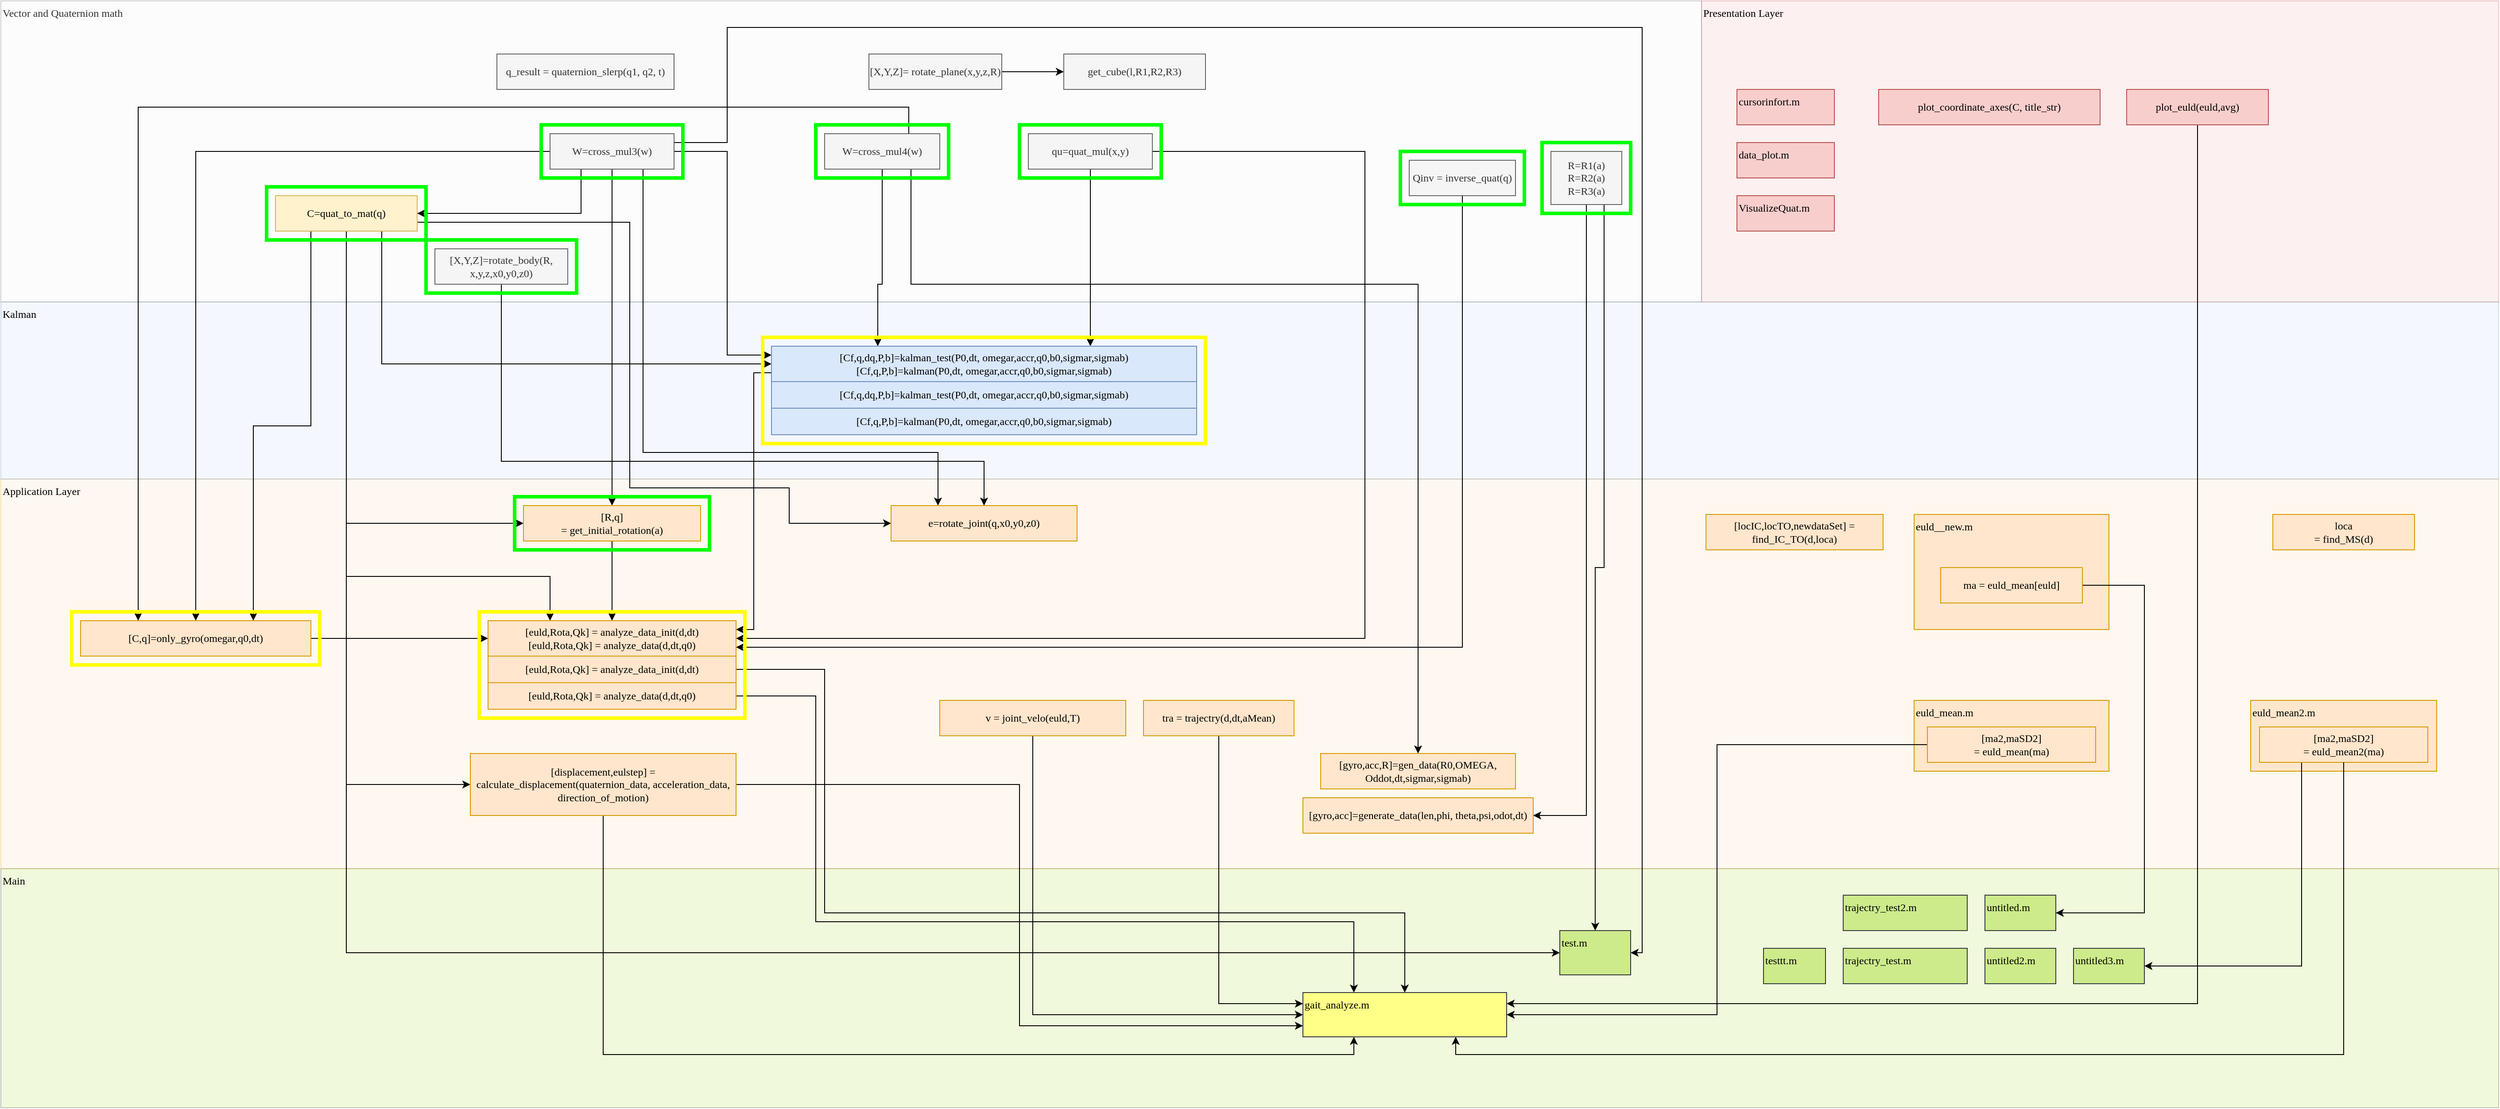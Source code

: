 <mxfile version="24.2.5" type="device">
  <diagram name="Page-1" id="z8y1naZXQuuF6EIDvwK8">
    <mxGraphModel dx="1509" dy="899" grid="1" gridSize="10" guides="1" tooltips="1" connect="1" arrows="1" fold="1" page="1" pageScale="1" pageWidth="3300" pageHeight="2339" math="0" shadow="0">
      <root>
        <mxCell id="0" />
        <mxCell id="1" parent="0" />
        <mxCell id="D95QP3MlJxtuGS18Q3mf-48" value="&lt;p style=&quot;margin-top: 0pt; margin-bottom: 0pt; margin-left: 0in; direction: ltr; unicode-bidi: embed; font-size: 12px;&quot;&gt;&lt;span style=&quot;font-size: 12px;&quot;&gt;Main&lt;/span&gt;&lt;/p&gt;" style="rounded=0;whiteSpace=wrap;html=1;fontFamily=Consolas;fontSize=12;verticalAlign=top;align=left;opacity=30;fillColor=#cdeb8b;strokeColor=#36393d;" vertex="1" parent="1">
          <mxGeometry x="120" y="1040" width="2820" height="270" as="geometry" />
        </mxCell>
        <mxCell id="D95QP3MlJxtuGS18Q3mf-47" value="&lt;p style=&quot;margin-top: 0pt; margin-bottom: 0pt; margin-left: 0in; direction: ltr; unicode-bidi: embed; font-size: 12px;&quot;&gt;&lt;span style=&quot;font-size: 12px;&quot;&gt;Application Layer&lt;/span&gt;&lt;/p&gt;" style="rounded=0;whiteSpace=wrap;html=1;fontFamily=Consolas;fontSize=12;verticalAlign=top;align=left;opacity=30;fillColor=#ffe6cc;strokeColor=#d79b00;" vertex="1" parent="1">
          <mxGeometry x="120" y="600" width="2820" height="440" as="geometry" />
        </mxCell>
        <mxCell id="D95QP3MlJxtuGS18Q3mf-46" value="&lt;p style=&quot;margin-top: 0pt; margin-bottom: 0pt; margin-left: 0in; direction: ltr; unicode-bidi: embed; font-size: 12px;&quot;&gt;&lt;span style=&quot;font-size: 12px;&quot;&gt;Kalman&lt;/span&gt;&lt;/p&gt;" style="rounded=0;whiteSpace=wrap;html=1;fontFamily=Consolas;fontSize=12;verticalAlign=top;align=left;opacity=30;fillColor=#dae8fc;strokeColor=#6c8ebf;" vertex="1" parent="1">
          <mxGeometry x="120" y="400" width="2820" height="200" as="geometry" />
        </mxCell>
        <mxCell id="D95QP3MlJxtuGS18Q3mf-44" value="&lt;p style=&quot;margin-top: 0pt; margin-bottom: 0pt; margin-left: 0in; direction: ltr; unicode-bidi: embed; font-size: 12px;&quot;&gt;&lt;span style=&quot;font-size: 12px;&quot;&gt;Presentation Layer&lt;/span&gt;&lt;/p&gt;" style="rounded=0;whiteSpace=wrap;html=1;fontFamily=Consolas;fontSize=12;verticalAlign=top;align=left;opacity=30;fillColor=#f8cecc;strokeColor=#b85450;" vertex="1" parent="1">
          <mxGeometry x="2040" y="60" width="900" height="340" as="geometry" />
        </mxCell>
        <mxCell id="D95QP3MlJxtuGS18Q3mf-45" value="&lt;p style=&quot;margin-top: 0pt; margin-bottom: 0pt; margin-left: 0in; direction: ltr; unicode-bidi: embed; font-size: 12px;&quot;&gt;&lt;span style=&quot;font-size: 12px;&quot;&gt;Vector and Quaternion math&lt;/span&gt;&lt;/p&gt;" style="rounded=0;whiteSpace=wrap;html=1;fontFamily=Consolas;fontSize=12;verticalAlign=top;align=left;opacity=30;fillColor=#f5f5f5;strokeColor=#666666;fontColor=#333333;" vertex="1" parent="1">
          <mxGeometry x="120" y="60" width="1920" height="340" as="geometry" />
        </mxCell>
        <mxCell id="D95QP3MlJxtuGS18Q3mf-67" style="edgeStyle=orthogonalEdgeStyle;rounded=0;orthogonalLoop=1;jettySize=auto;html=1;exitX=0.5;exitY=1;exitDx=0;exitDy=0;entryX=0;entryY=0.5;entryDx=0;entryDy=0;" edge="1" parent="1" source="D95QP3MlJxtuGS18Q3mf-4" target="D95QP3MlJxtuGS18Q3mf-42">
          <mxGeometry relative="1" as="geometry" />
        </mxCell>
        <mxCell id="D95QP3MlJxtuGS18Q3mf-68" style="edgeStyle=orthogonalEdgeStyle;rounded=0;orthogonalLoop=1;jettySize=auto;html=1;exitX=0.5;exitY=1;exitDx=0;exitDy=0;entryX=0.25;entryY=0;entryDx=0;entryDy=0;" edge="1" parent="1" source="D95QP3MlJxtuGS18Q3mf-4" target="D95QP3MlJxtuGS18Q3mf-40">
          <mxGeometry relative="1" as="geometry">
            <Array as="points">
              <mxPoint x="510" y="710" />
              <mxPoint x="740" y="710" />
            </Array>
          </mxGeometry>
        </mxCell>
        <mxCell id="D95QP3MlJxtuGS18Q3mf-70" style="edgeStyle=orthogonalEdgeStyle;rounded=0;orthogonalLoop=1;jettySize=auto;html=1;exitX=0.25;exitY=1;exitDx=0;exitDy=0;entryX=0.75;entryY=0;entryDx=0;entryDy=0;" edge="1" parent="1" source="D95QP3MlJxtuGS18Q3mf-4" target="D95QP3MlJxtuGS18Q3mf-41">
          <mxGeometry relative="1" as="geometry" />
        </mxCell>
        <mxCell id="D95QP3MlJxtuGS18Q3mf-71" style="edgeStyle=orthogonalEdgeStyle;rounded=0;orthogonalLoop=1;jettySize=auto;html=1;exitX=0.5;exitY=1;exitDx=0;exitDy=0;entryX=0;entryY=0.5;entryDx=0;entryDy=0;" edge="1" parent="1" source="D95QP3MlJxtuGS18Q3mf-4" target="D95QP3MlJxtuGS18Q3mf-39">
          <mxGeometry relative="1" as="geometry" />
        </mxCell>
        <mxCell id="D95QP3MlJxtuGS18Q3mf-74" style="edgeStyle=orthogonalEdgeStyle;rounded=0;orthogonalLoop=1;jettySize=auto;html=1;exitX=0.75;exitY=1;exitDx=0;exitDy=0;entryX=0;entryY=0.5;entryDx=0;entryDy=0;" edge="1" parent="1" source="D95QP3MlJxtuGS18Q3mf-4" target="D95QP3MlJxtuGS18Q3mf-14">
          <mxGeometry relative="1" as="geometry" />
        </mxCell>
        <mxCell id="D95QP3MlJxtuGS18Q3mf-87" style="edgeStyle=orthogonalEdgeStyle;rounded=0;orthogonalLoop=1;jettySize=auto;html=1;exitX=1;exitY=0.75;exitDx=0;exitDy=0;entryX=0;entryY=0.5;entryDx=0;entryDy=0;" edge="1" parent="1" source="D95QP3MlJxtuGS18Q3mf-4" target="D95QP3MlJxtuGS18Q3mf-85">
          <mxGeometry relative="1" as="geometry">
            <Array as="points">
              <mxPoint x="830" y="310" />
              <mxPoint x="830" y="610" />
              <mxPoint x="1010" y="610" />
              <mxPoint x="1010" y="650" />
            </Array>
          </mxGeometry>
        </mxCell>
        <mxCell id="D95QP3MlJxtuGS18Q3mf-93" style="edgeStyle=orthogonalEdgeStyle;rounded=0;orthogonalLoop=1;jettySize=auto;html=1;exitX=0.5;exitY=1;exitDx=0;exitDy=0;entryX=0;entryY=0.5;entryDx=0;entryDy=0;" edge="1" parent="1" source="D95QP3MlJxtuGS18Q3mf-4" target="D95QP3MlJxtuGS18Q3mf-90">
          <mxGeometry relative="1" as="geometry" />
        </mxCell>
        <mxCell id="D95QP3MlJxtuGS18Q3mf-4" value="C=quat_to_mat(q)" style="rounded=0;whiteSpace=wrap;html=1;fontFamily=Consolas;fillColor=#fff2cc;strokeColor=#d6b656;" vertex="1" parent="1">
          <mxGeometry x="430" y="280" width="160" height="40" as="geometry" />
        </mxCell>
        <mxCell id="D95QP3MlJxtuGS18Q3mf-56" style="edgeStyle=orthogonalEdgeStyle;rounded=0;orthogonalLoop=1;jettySize=auto;html=1;exitX=0.5;exitY=1;exitDx=0;exitDy=0;entryX=0.5;entryY=0;entryDx=0;entryDy=0;" edge="1" parent="1" source="D95QP3MlJxtuGS18Q3mf-5" target="D95QP3MlJxtuGS18Q3mf-39">
          <mxGeometry relative="1" as="geometry" />
        </mxCell>
        <mxCell id="D95QP3MlJxtuGS18Q3mf-57" style="edgeStyle=orthogonalEdgeStyle;rounded=0;orthogonalLoop=1;jettySize=auto;html=1;exitX=1;exitY=0.5;exitDx=0;exitDy=0;entryX=0;entryY=0.25;entryDx=0;entryDy=0;" edge="1" parent="1" source="D95QP3MlJxtuGS18Q3mf-5" target="D95QP3MlJxtuGS18Q3mf-14">
          <mxGeometry relative="1" as="geometry">
            <Array as="points">
              <mxPoint x="940" y="230" />
              <mxPoint x="940" y="460" />
            </Array>
          </mxGeometry>
        </mxCell>
        <mxCell id="D95QP3MlJxtuGS18Q3mf-58" style="edgeStyle=orthogonalEdgeStyle;rounded=0;orthogonalLoop=1;jettySize=auto;html=1;exitX=0;exitY=0.5;exitDx=0;exitDy=0;entryX=0.5;entryY=0;entryDx=0;entryDy=0;" edge="1" parent="1" source="D95QP3MlJxtuGS18Q3mf-5" target="D95QP3MlJxtuGS18Q3mf-41">
          <mxGeometry relative="1" as="geometry" />
        </mxCell>
        <mxCell id="D95QP3MlJxtuGS18Q3mf-77" style="edgeStyle=orthogonalEdgeStyle;rounded=0;orthogonalLoop=1;jettySize=auto;html=1;exitX=0.25;exitY=1;exitDx=0;exitDy=0;entryX=1;entryY=0.5;entryDx=0;entryDy=0;" edge="1" parent="1" source="D95QP3MlJxtuGS18Q3mf-5" target="D95QP3MlJxtuGS18Q3mf-4">
          <mxGeometry relative="1" as="geometry" />
        </mxCell>
        <mxCell id="D95QP3MlJxtuGS18Q3mf-86" style="edgeStyle=orthogonalEdgeStyle;rounded=0;orthogonalLoop=1;jettySize=auto;html=1;exitX=0.75;exitY=1;exitDx=0;exitDy=0;entryX=0.25;entryY=0;entryDx=0;entryDy=0;" edge="1" parent="1" source="D95QP3MlJxtuGS18Q3mf-5" target="D95QP3MlJxtuGS18Q3mf-85">
          <mxGeometry relative="1" as="geometry">
            <Array as="points">
              <mxPoint x="845" y="570" />
              <mxPoint x="1178" y="570" />
              <mxPoint x="1178" y="630" />
            </Array>
          </mxGeometry>
        </mxCell>
        <mxCell id="D95QP3MlJxtuGS18Q3mf-92" style="edgeStyle=orthogonalEdgeStyle;rounded=0;orthogonalLoop=1;jettySize=auto;html=1;exitX=1;exitY=0.25;exitDx=0;exitDy=0;entryX=1;entryY=0.5;entryDx=0;entryDy=0;" edge="1" parent="1" source="D95QP3MlJxtuGS18Q3mf-5" target="D95QP3MlJxtuGS18Q3mf-90">
          <mxGeometry relative="1" as="geometry">
            <Array as="points">
              <mxPoint x="940" y="220" />
              <mxPoint x="940" y="90" />
              <mxPoint x="1973" y="90" />
              <mxPoint x="1973" y="1135" />
            </Array>
          </mxGeometry>
        </mxCell>
        <mxCell id="D95QP3MlJxtuGS18Q3mf-5" value="&lt;p style=&quot;margin-top: 0pt; margin-bottom: 0pt; margin-left: 0in; direction: ltr; unicode-bidi: embed; word-break: normal; font-size: 12px;&quot;&gt;&lt;span style=&quot;font-size: 12px;&quot;&gt;W=cross_mul3(w)&lt;/span&gt;&lt;/p&gt;" style="rounded=0;whiteSpace=wrap;html=1;fontFamily=Consolas;fontSize=12;fillColor=#f5f5f5;fontColor=#333333;strokeColor=#666666;" vertex="1" parent="1">
          <mxGeometry x="740" y="210" width="140" height="40" as="geometry" />
        </mxCell>
        <mxCell id="D95QP3MlJxtuGS18Q3mf-49" style="edgeStyle=orthogonalEdgeStyle;rounded=0;orthogonalLoop=1;jettySize=auto;html=1;exitX=0.5;exitY=0;exitDx=0;exitDy=0;entryX=0.25;entryY=0;entryDx=0;entryDy=0;" edge="1" parent="1" source="D95QP3MlJxtuGS18Q3mf-7" target="D95QP3MlJxtuGS18Q3mf-41">
          <mxGeometry relative="1" as="geometry">
            <Array as="points">
              <mxPoint x="1145" y="210" />
              <mxPoint x="1145" y="180" />
              <mxPoint x="275" y="180" />
            </Array>
          </mxGeometry>
        </mxCell>
        <mxCell id="D95QP3MlJxtuGS18Q3mf-50" style="edgeStyle=orthogonalEdgeStyle;rounded=0;orthogonalLoop=1;jettySize=auto;html=1;exitX=0.75;exitY=1;exitDx=0;exitDy=0;entryX=0.5;entryY=0;entryDx=0;entryDy=0;" edge="1" parent="1" source="D95QP3MlJxtuGS18Q3mf-7" target="D95QP3MlJxtuGS18Q3mf-37">
          <mxGeometry relative="1" as="geometry">
            <Array as="points">
              <mxPoint x="1148" y="380" />
              <mxPoint x="1720" y="380" />
            </Array>
          </mxGeometry>
        </mxCell>
        <mxCell id="D95QP3MlJxtuGS18Q3mf-52" style="edgeStyle=orthogonalEdgeStyle;rounded=0;orthogonalLoop=1;jettySize=auto;html=1;exitX=0.5;exitY=1;exitDx=0;exitDy=0;entryX=0.25;entryY=0;entryDx=0;entryDy=0;" edge="1" parent="1" source="D95QP3MlJxtuGS18Q3mf-7" target="D95QP3MlJxtuGS18Q3mf-14">
          <mxGeometry relative="1" as="geometry">
            <Array as="points">
              <mxPoint x="1115" y="380" />
              <mxPoint x="1110" y="380" />
            </Array>
          </mxGeometry>
        </mxCell>
        <mxCell id="D95QP3MlJxtuGS18Q3mf-7" value="&lt;p style=&quot;margin-top: 0pt; margin-bottom: 0pt; margin-left: 0in; direction: ltr; unicode-bidi: embed; word-break: normal; font-size: 12px;&quot;&gt;&lt;span style=&quot;font-size: 12px;&quot;&gt;W=cross_mul4(w)&lt;/span&gt;&lt;/p&gt;" style="rounded=0;whiteSpace=wrap;html=1;fontFamily=Consolas;fontSize=12;fillColor=#f5f5f5;fontColor=#333333;strokeColor=#666666;" vertex="1" parent="1">
          <mxGeometry x="1050" y="210" width="130" height="40" as="geometry" />
        </mxCell>
        <mxCell id="D95QP3MlJxtuGS18Q3mf-12" style="edgeStyle=orthogonalEdgeStyle;rounded=0;orthogonalLoop=1;jettySize=auto;html=1;exitX=1;exitY=0.5;exitDx=0;exitDy=0;entryX=0;entryY=0.5;entryDx=0;entryDy=0;" edge="1" parent="1" source="D95QP3MlJxtuGS18Q3mf-10" target="D95QP3MlJxtuGS18Q3mf-11">
          <mxGeometry relative="1" as="geometry" />
        </mxCell>
        <mxCell id="D95QP3MlJxtuGS18Q3mf-10" value="&lt;p style=&quot;margin-top: 0pt; margin-bottom: 0pt; margin-left: 0in; direction: ltr; unicode-bidi: embed; word-break: normal; font-size: 12px;&quot;&gt;&lt;span style=&quot;font-size: 12px;&quot;&gt;[X,Y,Z]= rotate_plane(x,y,z,R)&lt;/span&gt;&lt;/p&gt;" style="rounded=0;html=1;fontFamily=Consolas;fontSize=12;whiteSpace=wrap;fillColor=#f5f5f5;fontColor=#333333;strokeColor=#666666;" vertex="1" parent="1">
          <mxGeometry x="1100" y="120" width="150" height="40" as="geometry" />
        </mxCell>
        <mxCell id="D95QP3MlJxtuGS18Q3mf-11" value="&lt;p style=&quot;margin-top: 0pt; margin-bottom: 0pt; margin-left: 0in; direction: ltr; unicode-bidi: embed; word-break: normal; font-size: 12px;&quot;&gt;&lt;span style=&quot;font-size: 12px;&quot;&gt;get_cube(l,R1,R2,R3)&lt;/span&gt;&lt;/p&gt;" style="rounded=0;html=1;fontFamily=Consolas;fontSize=12;whiteSpace=wrap;fillColor=#f5f5f5;fontColor=#333333;strokeColor=#666666;" vertex="1" parent="1">
          <mxGeometry x="1320" y="120" width="160" height="40" as="geometry" />
        </mxCell>
        <mxCell id="D95QP3MlJxtuGS18Q3mf-51" style="edgeStyle=orthogonalEdgeStyle;rounded=0;orthogonalLoop=1;jettySize=auto;html=1;exitX=0.5;exitY=1;exitDx=0;exitDy=0;entryX=0.75;entryY=0;entryDx=0;entryDy=0;" edge="1" parent="1" source="D95QP3MlJxtuGS18Q3mf-13" target="D95QP3MlJxtuGS18Q3mf-14">
          <mxGeometry relative="1" as="geometry" />
        </mxCell>
        <mxCell id="D95QP3MlJxtuGS18Q3mf-53" style="edgeStyle=orthogonalEdgeStyle;rounded=0;orthogonalLoop=1;jettySize=auto;html=1;exitX=1;exitY=0.5;exitDx=0;exitDy=0;entryX=1;entryY=0.5;entryDx=0;entryDy=0;" edge="1" parent="1" source="D95QP3MlJxtuGS18Q3mf-13" target="D95QP3MlJxtuGS18Q3mf-40">
          <mxGeometry relative="1" as="geometry">
            <Array as="points">
              <mxPoint x="1660" y="230" />
              <mxPoint x="1660" y="780" />
            </Array>
          </mxGeometry>
        </mxCell>
        <mxCell id="D95QP3MlJxtuGS18Q3mf-13" value="&lt;p style=&quot;margin-top: 0pt; margin-bottom: 0pt; margin-left: 0in; direction: ltr; unicode-bidi: embed; word-break: normal; font-size: 12px;&quot;&gt;&lt;span style=&quot;font-size: 12px;&quot;&gt;qu=quat_mul(x,y)&lt;/span&gt;&lt;/p&gt;" style="rounded=0;whiteSpace=wrap;html=1;fontFamily=Consolas;fontSize=12;fillColor=#f5f5f5;fontColor=#333333;strokeColor=#666666;" vertex="1" parent="1">
          <mxGeometry x="1280" y="210" width="140" height="40" as="geometry" />
        </mxCell>
        <mxCell id="D95QP3MlJxtuGS18Q3mf-73" style="edgeStyle=orthogonalEdgeStyle;rounded=0;orthogonalLoop=1;jettySize=auto;html=1;exitX=0;exitY=0.75;exitDx=0;exitDy=0;entryX=1;entryY=0.25;entryDx=0;entryDy=0;" edge="1" parent="1" source="D95QP3MlJxtuGS18Q3mf-14" target="D95QP3MlJxtuGS18Q3mf-40">
          <mxGeometry relative="1" as="geometry" />
        </mxCell>
        <mxCell id="D95QP3MlJxtuGS18Q3mf-14" value="[Cf,q,dq,P,b]=kalman_test(P0,dt, omegar,accr,q0,b0,sigmar,sigmab)&lt;div&gt;[Cf,q,P,b]=kalman(P0,dt, omegar,accr,q0,b0,sigmar,sigmab)&lt;br&gt;&lt;/div&gt;" style="rounded=0;fontFamily=Consolas;fontSize=12;whiteSpace=wrap;html=1;fillColor=#dae8fc;strokeColor=#6c8ebf;" vertex="1" parent="1">
          <mxGeometry x="990" y="450" width="480" height="40" as="geometry" />
        </mxCell>
        <mxCell id="D95QP3MlJxtuGS18Q3mf-54" style="edgeStyle=orthogonalEdgeStyle;rounded=0;orthogonalLoop=1;jettySize=auto;html=1;exitX=0.5;exitY=1;exitDx=0;exitDy=0;entryX=1;entryY=0.75;entryDx=0;entryDy=0;" edge="1" parent="1" source="D95QP3MlJxtuGS18Q3mf-15" target="D95QP3MlJxtuGS18Q3mf-40">
          <mxGeometry relative="1" as="geometry" />
        </mxCell>
        <mxCell id="D95QP3MlJxtuGS18Q3mf-15" value="&lt;p style=&quot;margin-top: 0pt; margin-bottom: 0pt; margin-left: 0in; direction: ltr; unicode-bidi: embed; word-break: normal; font-size: 12px;&quot;&gt;&lt;span style=&quot;font-size: 12px;&quot;&gt;Qinv&lt;/span&gt;&lt;span style=&quot;font-size: 12px;&quot;&gt; = &lt;/span&gt;&lt;span style=&quot;font-size: 12px;&quot;&gt;inverse_quat&lt;/span&gt;&lt;span style=&quot;font-size: 12px;&quot;&gt;(q)&lt;/span&gt;&lt;/p&gt;" style="rounded=0;whiteSpace=wrap;html=1;fontFamily=Consolas;fontSize=12;fillColor=#f5f5f5;fontColor=#333333;strokeColor=#666666;" vertex="1" parent="1">
          <mxGeometry x="1710" y="240" width="120" height="40" as="geometry" />
        </mxCell>
        <mxCell id="D95QP3MlJxtuGS18Q3mf-55" style="edgeStyle=orthogonalEdgeStyle;rounded=0;orthogonalLoop=1;jettySize=auto;html=1;exitX=0.5;exitY=1;exitDx=0;exitDy=0;entryX=1;entryY=0.5;entryDx=0;entryDy=0;" edge="1" parent="1" source="D95QP3MlJxtuGS18Q3mf-16" target="D95QP3MlJxtuGS18Q3mf-38">
          <mxGeometry relative="1" as="geometry" />
        </mxCell>
        <mxCell id="D95QP3MlJxtuGS18Q3mf-91" style="edgeStyle=orthogonalEdgeStyle;rounded=0;orthogonalLoop=1;jettySize=auto;html=1;exitX=0.75;exitY=1;exitDx=0;exitDy=0;entryX=0.5;entryY=0;entryDx=0;entryDy=0;" edge="1" parent="1" source="D95QP3MlJxtuGS18Q3mf-16" target="D95QP3MlJxtuGS18Q3mf-90">
          <mxGeometry relative="1" as="geometry" />
        </mxCell>
        <mxCell id="D95QP3MlJxtuGS18Q3mf-16" value="&lt;p style=&quot;margin-top: 0pt; margin-bottom: 0pt; margin-left: 0in; direction: ltr; unicode-bidi: embed; word-break: normal; font-size: 12px;&quot;&gt;R=R1(a)&lt;/p&gt;&lt;p style=&quot;margin-top: 0pt; margin-bottom: 0pt; margin-left: 0in; direction: ltr; unicode-bidi: embed; word-break: normal; font-size: 12px;&quot;&gt;R=R2(a)&lt;/p&gt;&lt;p style=&quot;margin-top: 0pt; margin-bottom: 0pt; margin-left: 0in; direction: ltr; unicode-bidi: embed; word-break: normal; font-size: 12px;&quot;&gt;R=R3(a)&lt;/p&gt;" style="rounded=0;whiteSpace=wrap;html=1;fontFamily=Consolas;fontSize=12;fillColor=#f5f5f5;fontColor=#333333;strokeColor=#666666;" vertex="1" parent="1">
          <mxGeometry x="1870" y="230" width="80" height="60" as="geometry" />
        </mxCell>
        <mxCell id="D95QP3MlJxtuGS18Q3mf-19" value="&lt;p style=&quot;margin-top: 0pt; margin-bottom: 0pt; margin-left: 0in; direction: ltr; unicode-bidi: embed; font-size: 12px;&quot;&gt;&lt;span style=&quot;font-size: 12px;&quot;&gt;cursorinfort.m&lt;/span&gt;&lt;/p&gt;" style="rounded=0;whiteSpace=wrap;html=1;fontFamily=Consolas;fontSize=12;verticalAlign=top;align=left;fillColor=#f8cecc;strokeColor=#b85450;" vertex="1" parent="1">
          <mxGeometry x="2080" y="160" width="110" height="40" as="geometry" />
        </mxCell>
        <mxCell id="D95QP3MlJxtuGS18Q3mf-20" value="&lt;p style=&quot;margin-top: 0pt; margin-bottom: 0pt; margin-left: 0in; direction: ltr; unicode-bidi: embed; word-break: normal; font-size: 12px;&quot;&gt;&lt;span style=&quot;font-size: 12px;&quot;&gt;data_plot.m&lt;/span&gt;&lt;/p&gt;" style="rounded=0;whiteSpace=wrap;html=1;fontFamily=Consolas;fontSize=12;verticalAlign=top;align=left;fillColor=#f8cecc;strokeColor=#b85450;" vertex="1" parent="1">
          <mxGeometry x="2080" y="220" width="110" height="40" as="geometry" />
        </mxCell>
        <mxCell id="D95QP3MlJxtuGS18Q3mf-61" style="edgeStyle=orthogonalEdgeStyle;rounded=0;orthogonalLoop=1;jettySize=auto;html=1;exitX=0.5;exitY=1;exitDx=0;exitDy=0;entryX=1;entryY=0.25;entryDx=0;entryDy=0;" edge="1" parent="1" source="D95QP3MlJxtuGS18Q3mf-22" target="D95QP3MlJxtuGS18Q3mf-34">
          <mxGeometry relative="1" as="geometry" />
        </mxCell>
        <mxCell id="D95QP3MlJxtuGS18Q3mf-22" value="&lt;p style=&quot;margin-top: 0pt; margin-bottom: 0pt; margin-left: 0in; direction: ltr; unicode-bidi: embed; word-break: normal; font-size: 12px;&quot;&gt;&lt;span style=&quot;font-size: 12px;&quot;&gt;plot_euld&lt;/span&gt;&lt;span style=&quot;font-size: 12px;&quot;&gt;(&lt;/span&gt;&lt;span style=&quot;font-size: 12px;&quot;&gt;euld,avg&lt;/span&gt;&lt;span style=&quot;font-size: 12px;&quot;&gt;)&lt;/span&gt;&lt;/p&gt;" style="rounded=0;whiteSpace=wrap;html=1;fontFamily=Consolas;fontSize=12;fillColor=#f8cecc;strokeColor=#b85450;" vertex="1" parent="1">
          <mxGeometry x="2520" y="160" width="160" height="40" as="geometry" />
        </mxCell>
        <mxCell id="D95QP3MlJxtuGS18Q3mf-23" value="&lt;p style=&quot;margin-top: 0pt; margin-bottom: 0pt; margin-left: 0in; direction: ltr; unicode-bidi: embed; word-break: normal; font-size: 12px;&quot;&gt;&lt;span style=&quot;font-size: 12px;&quot;&gt;loca&lt;br style=&quot;font-size: 12px;&quot;&gt;= &lt;/span&gt;&lt;span style=&quot;font-size: 12px;&quot;&gt;find_MS&lt;/span&gt;&lt;span style=&quot;font-size: 12px;&quot;&gt;(d)&lt;/span&gt;&lt;/p&gt;" style="rounded=0;whiteSpace=wrap;html=1;fontFamily=Consolas;fontSize=12;fillColor=#ffe6cc;strokeColor=#d79b00;" vertex="1" parent="1">
          <mxGeometry x="2685" y="640" width="160" height="40" as="geometry" />
        </mxCell>
        <mxCell id="D95QP3MlJxtuGS18Q3mf-24" value="&lt;p style=&quot;margin-top: 0pt; margin-bottom: 0pt; margin-left: 0in; direction: ltr; unicode-bidi: embed; word-break: normal; font-size: 12px;&quot;&gt;&lt;span style=&quot;font-size: 12px;&quot;&gt;euld_mean2.m&lt;/span&gt;&lt;/p&gt;" style="rounded=0;whiteSpace=wrap;html=1;fontFamily=Consolas;fontSize=12;verticalAlign=top;align=left;fillColor=#ffe6cc;strokeColor=#d79b00;" vertex="1" parent="1">
          <mxGeometry x="2660" y="850" width="210" height="80" as="geometry" />
        </mxCell>
        <mxCell id="D95QP3MlJxtuGS18Q3mf-102" style="edgeStyle=orthogonalEdgeStyle;rounded=0;orthogonalLoop=1;jettySize=auto;html=1;exitX=0.25;exitY=1;exitDx=0;exitDy=0;entryX=1;entryY=0.5;entryDx=0;entryDy=0;" edge="1" parent="1" source="D95QP3MlJxtuGS18Q3mf-25" target="D95QP3MlJxtuGS18Q3mf-101">
          <mxGeometry relative="1" as="geometry" />
        </mxCell>
        <mxCell id="D95QP3MlJxtuGS18Q3mf-25" value="&lt;p style=&quot;margin-top: 0pt; margin-bottom: 0pt; margin-left: 0in; direction: ltr; unicode-bidi: embed; word-break: normal; font-size: 12px;&quot;&gt;&lt;span style=&quot;font-size: 12px;&quot;&gt;[ma2,maSD2]&lt;br style=&quot;font-size: 12px;&quot;&gt;= euld_mean2(ma)&lt;/span&gt;&lt;/p&gt;" style="rounded=0;whiteSpace=wrap;html=1;fontFamily=Consolas;fontSize=12;fillColor=#ffe6cc;strokeColor=#d79b00;" vertex="1" parent="1">
          <mxGeometry x="2670" y="880" width="190" height="40" as="geometry" />
        </mxCell>
        <mxCell id="D95QP3MlJxtuGS18Q3mf-26" value="&lt;p style=&quot;margin-top: 0pt; margin-bottom: 0pt; margin-left: 0in; direction: ltr; unicode-bidi: embed; word-break: normal; font-size: 12px;&quot;&gt;&lt;span style=&quot;font-size: 12px;&quot;&gt;euld_mean.m&lt;/span&gt;&lt;/p&gt;" style="rounded=0;whiteSpace=wrap;html=1;fontFamily=Consolas;fontSize=12;verticalAlign=top;align=left;fillColor=#ffe6cc;strokeColor=#d79b00;" vertex="1" parent="1">
          <mxGeometry x="2280" y="850" width="220" height="80" as="geometry" />
        </mxCell>
        <mxCell id="D95QP3MlJxtuGS18Q3mf-59" style="edgeStyle=orthogonalEdgeStyle;rounded=0;orthogonalLoop=1;jettySize=auto;html=1;exitX=0;exitY=0.5;exitDx=0;exitDy=0;entryX=1;entryY=0.5;entryDx=0;entryDy=0;" edge="1" parent="1" source="D95QP3MlJxtuGS18Q3mf-27" target="D95QP3MlJxtuGS18Q3mf-34">
          <mxGeometry relative="1" as="geometry" />
        </mxCell>
        <mxCell id="D95QP3MlJxtuGS18Q3mf-27" value="&lt;p style=&quot;margin-top: 0pt; margin-bottom: 0pt; margin-left: 0in; direction: ltr; unicode-bidi: embed; word-break: normal; font-size: 12px;&quot;&gt;&lt;span style=&quot;font-size: 12px;&quot;&gt;[ma2,maSD2]&lt;br style=&quot;font-size: 12px;&quot;&gt;= euld_mean(ma)&lt;/span&gt;&lt;/p&gt;" style="rounded=0;whiteSpace=wrap;html=1;fontFamily=Consolas;fontSize=12;fillColor=#ffe6cc;strokeColor=#d79b00;" vertex="1" parent="1">
          <mxGeometry x="2295" y="880" width="190" height="40" as="geometry" />
        </mxCell>
        <mxCell id="D95QP3MlJxtuGS18Q3mf-29" value="&lt;p style=&quot;margin-top: 0pt; margin-bottom: 0pt; margin-left: 0in; direction: ltr; unicode-bidi: embed; word-break: normal; font-size: 12px;&quot;&gt;&lt;span style=&quot;font-size: 12px;&quot;&gt;euld__new.m&lt;/span&gt;&lt;/p&gt;" style="rounded=0;whiteSpace=wrap;html=1;fontFamily=Consolas;fontSize=12;verticalAlign=top;align=left;fillColor=#ffe6cc;strokeColor=#d79b00;" vertex="1" parent="1">
          <mxGeometry x="2280" y="640" width="220" height="130" as="geometry" />
        </mxCell>
        <mxCell id="D95QP3MlJxtuGS18Q3mf-98" style="edgeStyle=orthogonalEdgeStyle;rounded=0;orthogonalLoop=1;jettySize=auto;html=1;exitX=1;exitY=0.5;exitDx=0;exitDy=0;entryX=1;entryY=0.5;entryDx=0;entryDy=0;" edge="1" parent="1" source="D95QP3MlJxtuGS18Q3mf-30" target="D95QP3MlJxtuGS18Q3mf-97">
          <mxGeometry relative="1" as="geometry">
            <Array as="points">
              <mxPoint x="2540" y="720" />
              <mxPoint x="2540" y="1090" />
            </Array>
          </mxGeometry>
        </mxCell>
        <mxCell id="D95QP3MlJxtuGS18Q3mf-30" value="&lt;p style=&quot;margin-top: 0pt; margin-bottom: 0pt; margin-left: 0in; direction: ltr; unicode-bidi: embed; word-break: normal; font-size: 12px;&quot;&gt;&lt;span style=&quot;font-size: 12px;&quot;&gt;ma = euld_mean[euld]&lt;/span&gt;&lt;/p&gt;" style="rounded=0;whiteSpace=wrap;html=1;fontFamily=Consolas;fontSize=12;fillColor=#ffe6cc;strokeColor=#d79b00;" vertex="1" parent="1">
          <mxGeometry x="2310" y="700" width="160" height="40" as="geometry" />
        </mxCell>
        <mxCell id="D95QP3MlJxtuGS18Q3mf-31" value="&lt;p style=&quot;margin-top: 0pt; margin-bottom: 0pt; margin-left: 0in; direction: ltr; unicode-bidi: embed; word-break: normal; font-size: 12px;&quot;&gt;&lt;span style=&quot;font-size: 12px;&quot;&gt;[&lt;/span&gt;&lt;span style=&quot;font-size: 12px;&quot;&gt;locIC,locTO,newdataSet&lt;/span&gt;&lt;span style=&quot;font-size: 12px;&quot;&gt;] = &lt;/span&gt;&lt;span style=&quot;font-size: 12px;&quot;&gt;find_IC_TO&lt;/span&gt;&lt;span style=&quot;font-size: 12px;&quot;&gt;(&lt;/span&gt;&lt;span style=&quot;font-size: 12px;&quot;&gt;d,loca&lt;/span&gt;&lt;span style=&quot;font-size: 12px;&quot;&gt;)&lt;/span&gt;&lt;/p&gt;" style="rounded=0;whiteSpace=wrap;html=1;fontFamily=Consolas;fontSize=12;fillColor=#ffe6cc;strokeColor=#d79b00;" vertex="1" parent="1">
          <mxGeometry x="2045" y="640" width="200" height="40" as="geometry" />
        </mxCell>
        <mxCell id="D95QP3MlJxtuGS18Q3mf-34" value="&lt;p style=&quot;margin-top: 0pt; margin-bottom: 0pt; margin-left: 0in; direction: ltr; unicode-bidi: embed; word-break: normal; font-size: 12px;&quot;&gt;&lt;span style=&quot;font-size: 12px;&quot;&gt;gait_analyze.m&lt;/span&gt;&lt;/p&gt;" style="rounded=0;whiteSpace=wrap;html=1;fontFamily=Consolas;fontSize=12;verticalAlign=top;align=left;fillColor=#ffff88;strokeColor=#36393d;" vertex="1" parent="1">
          <mxGeometry x="1590" y="1180" width="230" height="50" as="geometry" />
        </mxCell>
        <mxCell id="D95QP3MlJxtuGS18Q3mf-62" style="edgeStyle=orthogonalEdgeStyle;rounded=0;orthogonalLoop=1;jettySize=auto;html=1;exitX=0.5;exitY=1;exitDx=0;exitDy=0;entryX=0;entryY=0.25;entryDx=0;entryDy=0;" edge="1" parent="1" source="D95QP3MlJxtuGS18Q3mf-35" target="D95QP3MlJxtuGS18Q3mf-34">
          <mxGeometry relative="1" as="geometry" />
        </mxCell>
        <mxCell id="D95QP3MlJxtuGS18Q3mf-35" value="&lt;p style=&quot;margin-top: 0pt; margin-bottom: 0pt; margin-left: 0in; direction: ltr; unicode-bidi: embed; word-break: normal; font-size: 12px;&quot;&gt;&lt;span style=&quot;font-size: 12px;&quot;&gt;tra&lt;/span&gt;&lt;span style=&quot;font-size: 12px;&quot;&gt; = trajectry(&lt;/span&gt;&lt;span style=&quot;font-size: 12px;&quot;&gt;d,dt,aMean&lt;/span&gt;&lt;span style=&quot;font-size: 12px;&quot;&gt;)&lt;/span&gt;&lt;/p&gt;" style="rounded=0;fontFamily=Consolas;fontSize=12;whiteSpace=wrap;html=1;fillColor=#ffe6cc;strokeColor=#d79b00;" vertex="1" parent="1">
          <mxGeometry x="1410" y="850" width="170" height="40" as="geometry" />
        </mxCell>
        <mxCell id="D95QP3MlJxtuGS18Q3mf-63" style="edgeStyle=orthogonalEdgeStyle;rounded=0;orthogonalLoop=1;jettySize=auto;html=1;exitX=0.5;exitY=1;exitDx=0;exitDy=0;entryX=0;entryY=0.5;entryDx=0;entryDy=0;" edge="1" parent="1" source="D95QP3MlJxtuGS18Q3mf-36" target="D95QP3MlJxtuGS18Q3mf-34">
          <mxGeometry relative="1" as="geometry" />
        </mxCell>
        <mxCell id="D95QP3MlJxtuGS18Q3mf-36" value="&lt;p style=&quot;margin-top: 0pt; margin-bottom: 0pt; margin-left: 0in; direction: ltr; unicode-bidi: embed; word-break: normal; font-size: 12px;&quot;&gt;&lt;span style=&quot;font-size: 12px;&quot;&gt;v = &lt;/span&gt;&lt;span style=&quot;font-size: 12px;&quot;&gt;joint_velo&lt;/span&gt;&lt;span style=&quot;font-size: 12px;&quot;&gt;(&lt;/span&gt;&lt;span style=&quot;font-size: 12px;&quot;&gt;euld,T&lt;/span&gt;&lt;span style=&quot;font-size: 12px;&quot;&gt;)&lt;/span&gt;&lt;/p&gt;" style="rounded=0;fontFamily=Consolas;fontSize=12;whiteSpace=wrap;html=1;fillColor=#ffe6cc;strokeColor=#d79b00;" vertex="1" parent="1">
          <mxGeometry x="1180" y="850" width="210" height="40" as="geometry" />
        </mxCell>
        <mxCell id="D95QP3MlJxtuGS18Q3mf-37" value="&lt;p style=&quot;margin-top: 0pt; margin-bottom: 0pt; margin-left: 0in; direction: ltr; unicode-bidi: embed; word-break: normal; font-size: 12px;&quot;&gt;&lt;span style=&quot;font-size: 12px;&quot;&gt;[&lt;/span&gt;&lt;span style=&quot;font-size: 12px;&quot;&gt;gyro,acc,R&lt;/span&gt;&lt;span style=&quot;font-size: 12px;&quot;&gt;]=&lt;/span&gt;&lt;span style=&quot;font-size: 12px;&quot;&gt;gen_data&lt;/span&gt;&lt;span style=&quot;font-size: 12px;&quot;&gt;(R0,OMEGA, Oddot,dt,sigmar,sigmab)&lt;/span&gt;&lt;/p&gt;" style="rounded=0;fontFamily=Consolas;fontSize=12;whiteSpace=wrap;html=1;fillColor=#ffe6cc;strokeColor=#d79b00;" vertex="1" parent="1">
          <mxGeometry x="1610" y="910" width="220" height="40" as="geometry" />
        </mxCell>
        <mxCell id="D95QP3MlJxtuGS18Q3mf-38" value="&lt;p style=&quot;margin-top: 0pt; margin-bottom: 0pt; margin-left: 0in; direction: ltr; unicode-bidi: embed; word-break: normal; font-size: 12px;&quot;&gt;&lt;span style=&quot;font-size: 12px;&quot;&gt;[&lt;/span&gt;&lt;span style=&quot;font-size: 12px;&quot;&gt;gyro,acc&lt;/span&gt;&lt;span style=&quot;font-size: 12px;&quot;&gt;]=&lt;/span&gt;&lt;span style=&quot;font-size: 12px;&quot;&gt;generate_data&lt;/span&gt;&lt;span style=&quot;font-size: 12px;&quot;&gt;(&lt;/span&gt;&lt;span style=&quot;font-size: 12px;&quot;&gt;len,phi, theta,psi,odot,dt&lt;/span&gt;&lt;span style=&quot;font-size: 12px;&quot;&gt;)&lt;/span&gt;&lt;/p&gt;" style="rounded=0;fontFamily=Consolas;fontSize=12;whiteSpace=wrap;html=1;fillColor=#ffe6cc;strokeColor=#d79b00;" vertex="1" parent="1">
          <mxGeometry x="1590" y="960" width="260" height="40" as="geometry" />
        </mxCell>
        <mxCell id="D95QP3MlJxtuGS18Q3mf-72" style="edgeStyle=orthogonalEdgeStyle;rounded=0;orthogonalLoop=1;jettySize=auto;html=1;exitX=0.5;exitY=1;exitDx=0;exitDy=0;entryX=0.5;entryY=0;entryDx=0;entryDy=0;" edge="1" parent="1" source="D95QP3MlJxtuGS18Q3mf-39" target="D95QP3MlJxtuGS18Q3mf-40">
          <mxGeometry relative="1" as="geometry" />
        </mxCell>
        <mxCell id="D95QP3MlJxtuGS18Q3mf-39" value="&lt;p style=&quot;margin-top: 0pt; margin-bottom: 0pt; margin-left: 0in; direction: ltr; unicode-bidi: embed; word-break: normal; font-size: 12px;&quot;&gt;&lt;span style=&quot;font-size: 12px;&quot;&gt;[R,q]&lt;br style=&quot;font-size: 12px;&quot;&gt;= get_initial_rotation(a)&lt;/span&gt;&lt;/p&gt;" style="rounded=0;fontFamily=Consolas;fontSize=12;whiteSpace=wrap;html=1;fillColor=#ffe6cc;strokeColor=#d79b00;" vertex="1" parent="1">
          <mxGeometry x="710" y="630" width="200" height="40" as="geometry" />
        </mxCell>
        <mxCell id="D95QP3MlJxtuGS18Q3mf-66" style="edgeStyle=orthogonalEdgeStyle;rounded=0;orthogonalLoop=1;jettySize=auto;html=1;exitX=1;exitY=0.5;exitDx=0;exitDy=0;entryX=0.5;entryY=0;entryDx=0;entryDy=0;" edge="1" parent="1" source="D95QP3MlJxtuGS18Q3mf-78" target="D95QP3MlJxtuGS18Q3mf-34">
          <mxGeometry relative="1" as="geometry">
            <Array as="points">
              <mxPoint x="1050" y="815" />
              <mxPoint x="1050" y="1090" />
              <mxPoint x="1705" y="1090" />
            </Array>
          </mxGeometry>
        </mxCell>
        <mxCell id="D95QP3MlJxtuGS18Q3mf-40" value="&lt;p style=&quot;margin-top: 0pt; margin-bottom: 0pt; margin-left: 0in; direction: ltr; unicode-bidi: embed; word-break: normal; font-size: 12px;&quot;&gt;&lt;span style=&quot;font-size: 12px;&quot;&gt;[euld,Rota,Qk] = analyze_data_init(&lt;/span&gt;&lt;span style=&quot;font-size: 12px;&quot;&gt;d,dt&lt;/span&gt;&lt;span style=&quot;font-size: 12px;&quot;&gt;)&lt;/span&gt;&lt;/p&gt;&lt;p style=&quot;margin-top: 0pt; margin-bottom: 0pt; margin-left: 0in; direction: ltr; unicode-bidi: embed; word-break: normal; font-size: 12px;&quot;&gt;&lt;span style=&quot;font-size: 12px;&quot;&gt;[&lt;/span&gt;&lt;span style=&quot;font-size: 12px;&quot;&gt;euld,Rota,Qk&lt;/span&gt;&lt;span style=&quot;font-size: 12px;&quot;&gt;] = &lt;/span&gt;&lt;span style=&quot;font-size: 12px;&quot;&gt;analyze_data&lt;/span&gt;&lt;span style=&quot;font-size: 12px;&quot;&gt;(d,dt,q0)&lt;/span&gt;&lt;/p&gt;" style="rounded=0;fontFamily=Consolas;fontSize=12;whiteSpace=wrap;html=1;fillColor=#ffe6cc;strokeColor=#d79b00;" vertex="1" parent="1">
          <mxGeometry x="670" y="760" width="280" height="40" as="geometry" />
        </mxCell>
        <mxCell id="D95QP3MlJxtuGS18Q3mf-69" style="edgeStyle=orthogonalEdgeStyle;rounded=0;orthogonalLoop=1;jettySize=auto;html=1;exitX=1;exitY=0.5;exitDx=0;exitDy=0;entryX=0;entryY=0.5;entryDx=0;entryDy=0;" edge="1" parent="1" source="D95QP3MlJxtuGS18Q3mf-41" target="D95QP3MlJxtuGS18Q3mf-40">
          <mxGeometry relative="1" as="geometry" />
        </mxCell>
        <mxCell id="D95QP3MlJxtuGS18Q3mf-41" value="&lt;p style=&quot;margin-top: 0pt; margin-bottom: 0pt; margin-left: 0in; direction: ltr; unicode-bidi: embed; word-break: normal; font-size: 12px;&quot;&gt;&lt;span style=&quot;font-size: 12px;&quot;&gt;[&lt;/span&gt;&lt;span style=&quot;font-size: 12px;&quot;&gt;C,q&lt;/span&gt;&lt;span style=&quot;font-size: 12px;&quot;&gt;]=&lt;/span&gt;&lt;span style=&quot;font-size: 12px;&quot;&gt;only_gyro&lt;/span&gt;&lt;span style=&quot;font-size: 12px;&quot;&gt;(omegar,q0,dt)&lt;/span&gt;&lt;/p&gt;" style="rounded=0;fontFamily=Consolas;fontSize=12;whiteSpace=wrap;html=1;fillColor=#ffe6cc;strokeColor=#d79b00;" vertex="1" parent="1">
          <mxGeometry x="210" y="760" width="260" height="40" as="geometry" />
        </mxCell>
        <mxCell id="D95QP3MlJxtuGS18Q3mf-64" style="edgeStyle=orthogonalEdgeStyle;rounded=0;orthogonalLoop=1;jettySize=auto;html=1;exitX=1;exitY=0.5;exitDx=0;exitDy=0;entryX=0;entryY=0.75;entryDx=0;entryDy=0;" edge="1" parent="1" source="D95QP3MlJxtuGS18Q3mf-42" target="D95QP3MlJxtuGS18Q3mf-34">
          <mxGeometry relative="1" as="geometry" />
        </mxCell>
        <mxCell id="D95QP3MlJxtuGS18Q3mf-65" style="edgeStyle=orthogonalEdgeStyle;rounded=0;orthogonalLoop=1;jettySize=auto;html=1;exitX=0.5;exitY=1;exitDx=0;exitDy=0;entryX=0.25;entryY=1;entryDx=0;entryDy=0;" edge="1" parent="1" source="D95QP3MlJxtuGS18Q3mf-42" target="D95QP3MlJxtuGS18Q3mf-34">
          <mxGeometry relative="1" as="geometry" />
        </mxCell>
        <mxCell id="D95QP3MlJxtuGS18Q3mf-42" value="&lt;p style=&quot;margin-top: 0pt; margin-bottom: 0pt; margin-left: 0in; direction: ltr; unicode-bidi: embed; word-break: normal; font-size: 12px;&quot;&gt;&lt;span style=&quot;font-size: 12px;&quot;&gt;[&lt;/span&gt;&lt;span style=&quot;font-size: 12px;&quot;&gt;displacement,eulstep&lt;/span&gt;&lt;span style=&quot;font-size: 12px;&quot;&gt;] = &lt;/span&gt;&lt;span style=&quot;font-size: 12px;&quot;&gt;calculate_displacement&lt;/span&gt;&lt;span style=&quot;font-size: 12px;&quot;&gt;(&lt;/span&gt;&lt;span style=&quot;font-size: 12px;&quot;&gt;quaternion_data&lt;/span&gt;&lt;span style=&quot;font-size: 12px;&quot;&gt;, &lt;/span&gt;&lt;span style=&quot;font-size: 12px;&quot;&gt;acceleration_data&lt;/span&gt;&lt;span style=&quot;font-size: 12px;&quot;&gt;, &lt;/span&gt;&lt;span style=&quot;font-size: 12px;&quot;&gt;direction_of_motion&lt;/span&gt;&lt;span style=&quot;font-size: 12px;&quot;&gt;)&lt;/span&gt;&lt;/p&gt;" style="rounded=0;fontFamily=Consolas;fontSize=12;whiteSpace=wrap;html=1;fillColor=#ffe6cc;strokeColor=#d79b00;" vertex="1" parent="1">
          <mxGeometry x="650" y="910" width="300" height="70" as="geometry" />
        </mxCell>
        <mxCell id="D95QP3MlJxtuGS18Q3mf-60" style="edgeStyle=orthogonalEdgeStyle;rounded=0;orthogonalLoop=1;jettySize=auto;html=1;exitX=0.5;exitY=1;exitDx=0;exitDy=0;entryX=0.75;entryY=1;entryDx=0;entryDy=0;" edge="1" parent="1" source="D95QP3MlJxtuGS18Q3mf-25" target="D95QP3MlJxtuGS18Q3mf-34">
          <mxGeometry relative="1" as="geometry" />
        </mxCell>
        <mxCell id="D95QP3MlJxtuGS18Q3mf-78" value="&lt;p style=&quot;margin-top: 0pt; margin-bottom: 0pt; margin-left: 0in; direction: ltr; unicode-bidi: embed; word-break: normal; font-size: 12px;&quot;&gt;[euld,Rota,Qk] = analyze_data_init(d,dt)&lt;br&gt;&lt;/p&gt;" style="rounded=0;fontFamily=Consolas;fontSize=12;whiteSpace=wrap;html=1;fillColor=#ffe6cc;strokeColor=#d79b00;" vertex="1" parent="1">
          <mxGeometry x="670" y="800" width="280" height="30" as="geometry" />
        </mxCell>
        <mxCell id="D95QP3MlJxtuGS18Q3mf-80" style="edgeStyle=orthogonalEdgeStyle;rounded=0;orthogonalLoop=1;jettySize=auto;html=1;exitX=1;exitY=0.5;exitDx=0;exitDy=0;entryX=0.25;entryY=0;entryDx=0;entryDy=0;" edge="1" parent="1" source="D95QP3MlJxtuGS18Q3mf-79" target="D95QP3MlJxtuGS18Q3mf-34">
          <mxGeometry relative="1" as="geometry">
            <Array as="points">
              <mxPoint x="1040" y="845" />
              <mxPoint x="1040" y="1100" />
              <mxPoint x="1648" y="1100" />
            </Array>
          </mxGeometry>
        </mxCell>
        <mxCell id="D95QP3MlJxtuGS18Q3mf-79" value="&lt;p style=&quot;margin-top: 0pt; margin-bottom: 0pt; margin-left: 0in; direction: ltr; unicode-bidi: embed; word-break: normal; font-size: 12px;&quot;&gt;&lt;span style=&quot;background-color: initial;&quot;&gt;[&lt;/span&gt;&lt;span style=&quot;background-color: initial;&quot;&gt;euld,Rota,Qk&lt;/span&gt;&lt;span style=&quot;background-color: initial;&quot;&gt;] = &lt;/span&gt;&lt;span style=&quot;background-color: initial;&quot;&gt;analyze_data&lt;/span&gt;&lt;span style=&quot;background-color: initial;&quot;&gt;(d,dt,q0)&lt;/span&gt;&lt;br&gt;&lt;/p&gt;" style="rounded=0;fontFamily=Consolas;fontSize=12;whiteSpace=wrap;html=1;fillColor=#ffe6cc;strokeColor=#d79b00;" vertex="1" parent="1">
          <mxGeometry x="670" y="830" width="280" height="30" as="geometry" />
        </mxCell>
        <mxCell id="D95QP3MlJxtuGS18Q3mf-81" value="[Cf,q,dq,P,b]=kalman_test(P0,dt, omegar,accr,q0,b0,sigmar,sigmab)" style="rounded=0;fontFamily=Consolas;fontSize=12;whiteSpace=wrap;html=1;fillColor=#dae8fc;strokeColor=#6c8ebf;" vertex="1" parent="1">
          <mxGeometry x="990" y="490" width="480" height="30" as="geometry" />
        </mxCell>
        <mxCell id="D95QP3MlJxtuGS18Q3mf-82" value="[Cf,q,P,b]=kalman(P0,dt, omegar,accr,q0,b0,sigmar,sigmab)" style="rounded=0;fontFamily=Consolas;fontSize=12;whiteSpace=wrap;html=1;fillColor=#dae8fc;strokeColor=#6c8ebf;" vertex="1" parent="1">
          <mxGeometry x="990" y="520" width="480" height="30" as="geometry" />
        </mxCell>
        <mxCell id="D95QP3MlJxtuGS18Q3mf-83" value="&lt;p style=&quot;margin-top: 0pt; margin-bottom: 0pt; margin-left: 0in; direction: ltr; unicode-bidi: embed; word-break: normal;&quot;&gt;plot_coordinate_axes(C, title_str)&lt;br&gt;&lt;/p&gt;" style="rounded=0;whiteSpace=wrap;html=1;fontFamily=Consolas;fontSize=12;fillColor=#f8cecc;strokeColor=#b85450;" vertex="1" parent="1">
          <mxGeometry x="2240" y="160" width="250" height="40" as="geometry" />
        </mxCell>
        <mxCell id="D95QP3MlJxtuGS18Q3mf-84" value="&lt;p style=&quot;margin-top: 0pt; margin-bottom: 0pt; margin-left: 0in; direction: ltr; unicode-bidi: embed; word-break: normal;&quot;&gt;q_result = quaternion_slerp(q1, q2, t)&lt;br&gt;&lt;/p&gt;" style="rounded=0;whiteSpace=wrap;html=1;fontFamily=Consolas;fontSize=12;fillColor=#f5f5f5;fontColor=#333333;strokeColor=#666666;" vertex="1" parent="1">
          <mxGeometry x="680" y="120" width="200" height="40" as="geometry" />
        </mxCell>
        <mxCell id="D95QP3MlJxtuGS18Q3mf-85" value="&lt;p style=&quot;margin-top: 0pt; margin-bottom: 0pt; margin-left: 0in; direction: ltr; unicode-bidi: embed; word-break: normal;&quot;&gt;e=rotate_joint(q,x0,y0,z0)&lt;br&gt;&lt;/p&gt;" style="rounded=0;fontFamily=Consolas;fontSize=12;whiteSpace=wrap;html=1;fillColor=#ffe6cc;strokeColor=#d79b00;" vertex="1" parent="1">
          <mxGeometry x="1125" y="630" width="210" height="40" as="geometry" />
        </mxCell>
        <mxCell id="D95QP3MlJxtuGS18Q3mf-89" style="edgeStyle=orthogonalEdgeStyle;rounded=0;orthogonalLoop=1;jettySize=auto;html=1;exitX=0.5;exitY=1;exitDx=0;exitDy=0;entryX=0.5;entryY=0;entryDx=0;entryDy=0;" edge="1" parent="1" source="D95QP3MlJxtuGS18Q3mf-88" target="D95QP3MlJxtuGS18Q3mf-85">
          <mxGeometry relative="1" as="geometry">
            <Array as="points">
              <mxPoint x="685" y="580" />
              <mxPoint x="1230" y="580" />
            </Array>
          </mxGeometry>
        </mxCell>
        <mxCell id="D95QP3MlJxtuGS18Q3mf-88" value="&lt;p style=&quot;margin-top: 0pt; margin-bottom: 0pt; margin-left: 0in; direction: ltr; unicode-bidi: embed; word-break: normal;&quot;&gt;[X,Y,Z]=rotate_body(R, x,y,z,x0,y0,z0)&lt;br&gt;&lt;/p&gt;" style="rounded=0;html=1;fontFamily=Consolas;fontSize=12;whiteSpace=wrap;fillColor=#f5f5f5;fontColor=#333333;strokeColor=#666666;" vertex="1" parent="1">
          <mxGeometry x="610" y="340" width="150" height="40" as="geometry" />
        </mxCell>
        <mxCell id="D95QP3MlJxtuGS18Q3mf-90" value="&lt;p style=&quot;margin-top: 0pt; margin-bottom: 0pt; margin-left: 0in; direction: ltr; unicode-bidi: embed; word-break: normal; font-size: 12px;&quot;&gt;&lt;span style=&quot;font-size: 12px;&quot;&gt;test.m&lt;/span&gt;&lt;/p&gt;" style="rounded=0;whiteSpace=wrap;html=1;fontFamily=Consolas;fontSize=12;verticalAlign=top;align=left;fillColor=#cdeb8b;strokeColor=#36393d;" vertex="1" parent="1">
          <mxGeometry x="1880" y="1110" width="80" height="50" as="geometry" />
        </mxCell>
        <mxCell id="D95QP3MlJxtuGS18Q3mf-94" value="&lt;p style=&quot;margin-top: 0pt; margin-bottom: 0pt; margin-left: 0in; direction: ltr; unicode-bidi: embed; word-break: normal; font-size: 12px;&quot;&gt;&lt;span style=&quot;font-size: 12px;&quot;&gt;testtt.m&lt;/span&gt;&lt;/p&gt;" style="rounded=0;whiteSpace=wrap;html=1;fontFamily=Consolas;fontSize=12;verticalAlign=top;align=left;fillColor=#cdeb8b;strokeColor=#36393d;" vertex="1" parent="1">
          <mxGeometry x="2110" y="1130" width="70" height="40" as="geometry" />
        </mxCell>
        <mxCell id="D95QP3MlJxtuGS18Q3mf-95" value="&lt;p style=&quot;margin-top: 0pt; margin-bottom: 0pt; margin-left: 0in; direction: ltr; unicode-bidi: embed; word-break: normal;&quot;&gt;trajectry_test.m&lt;br&gt;&lt;/p&gt;" style="rounded=0;whiteSpace=wrap;html=1;fontFamily=Consolas;fontSize=12;verticalAlign=top;align=left;fillColor=#cdeb8b;strokeColor=#36393d;" vertex="1" parent="1">
          <mxGeometry x="2200" y="1130" width="140" height="40" as="geometry" />
        </mxCell>
        <mxCell id="D95QP3MlJxtuGS18Q3mf-96" value="&lt;p style=&quot;margin-top: 0pt; margin-bottom: 0pt; margin-left: 0in; direction: ltr; unicode-bidi: embed; word-break: normal;&quot;&gt;trajectry_test2.m&lt;br&gt;&lt;/p&gt;" style="rounded=0;whiteSpace=wrap;html=1;fontFamily=Consolas;fontSize=12;verticalAlign=top;align=left;fillColor=#cdeb8b;strokeColor=#36393d;" vertex="1" parent="1">
          <mxGeometry x="2200" y="1070" width="140" height="40" as="geometry" />
        </mxCell>
        <mxCell id="D95QP3MlJxtuGS18Q3mf-97" value="&lt;p style=&quot;margin-top: 0pt; margin-bottom: 0pt; margin-left: 0in; direction: ltr; unicode-bidi: embed; word-break: normal;&quot;&gt;untitled.m&lt;br&gt;&lt;/p&gt;" style="rounded=0;whiteSpace=wrap;html=1;fontFamily=Consolas;fontSize=12;verticalAlign=top;align=left;fillColor=#cdeb8b;strokeColor=#36393d;" vertex="1" parent="1">
          <mxGeometry x="2360" y="1070" width="80" height="40" as="geometry" />
        </mxCell>
        <mxCell id="D95QP3MlJxtuGS18Q3mf-99" value="&lt;p style=&quot;margin-top: 0pt; margin-bottom: 0pt; margin-left: 0in; direction: ltr; unicode-bidi: embed; word-break: normal;&quot;&gt;untitled2.m&lt;br&gt;&lt;/p&gt;" style="rounded=0;whiteSpace=wrap;html=1;fontFamily=Consolas;fontSize=12;verticalAlign=top;align=left;fillColor=#cdeb8b;strokeColor=#36393d;" vertex="1" parent="1">
          <mxGeometry x="2360" y="1130" width="80" height="40" as="geometry" />
        </mxCell>
        <mxCell id="D95QP3MlJxtuGS18Q3mf-101" value="&lt;p style=&quot;margin-top: 0pt; margin-bottom: 0pt; margin-left: 0in; direction: ltr; unicode-bidi: embed; word-break: normal;&quot;&gt;untitled3.m&lt;br&gt;&lt;/p&gt;" style="rounded=0;whiteSpace=wrap;html=1;fontFamily=Consolas;fontSize=12;verticalAlign=top;align=left;fillColor=#cdeb8b;strokeColor=#36393d;" vertex="1" parent="1">
          <mxGeometry x="2460" y="1130" width="80" height="40" as="geometry" />
        </mxCell>
        <mxCell id="D95QP3MlJxtuGS18Q3mf-103" value="&lt;p style=&quot;margin-top: 0pt; margin-bottom: 0pt; margin-left: 0in; direction: ltr; unicode-bidi: embed; word-break: normal;&quot;&gt;VisualizeQuat.m&lt;br&gt;&lt;/p&gt;" style="rounded=0;whiteSpace=wrap;html=1;fontFamily=Consolas;fontSize=12;verticalAlign=top;align=left;fillColor=#f8cecc;strokeColor=#b85450;" vertex="1" parent="1">
          <mxGeometry x="2080" y="280" width="110" height="40" as="geometry" />
        </mxCell>
        <mxCell id="D95QP3MlJxtuGS18Q3mf-104" value="" style="rounded=0;whiteSpace=wrap;html=1;fillColor=none;strokeColor=#00FF00;strokeWidth=4;" vertex="1" parent="1">
          <mxGeometry x="730" y="200" width="160" height="60" as="geometry" />
        </mxCell>
        <mxCell id="D95QP3MlJxtuGS18Q3mf-105" value="" style="rounded=0;whiteSpace=wrap;html=1;fillColor=none;strokeColor=#00FF00;strokeWidth=4;" vertex="1" parent="1">
          <mxGeometry x="1040" y="200" width="150" height="60" as="geometry" />
        </mxCell>
        <mxCell id="D95QP3MlJxtuGS18Q3mf-106" value="" style="rounded=0;whiteSpace=wrap;html=1;fillColor=none;strokeColor=#00FF00;strokeWidth=4;" vertex="1" parent="1">
          <mxGeometry x="1270" y="200" width="160" height="60" as="geometry" />
        </mxCell>
        <mxCell id="D95QP3MlJxtuGS18Q3mf-108" value="" style="rounded=0;whiteSpace=wrap;html=1;fillColor=none;strokeColor=#00FF00;strokeWidth=4;" vertex="1" parent="1">
          <mxGeometry x="420" y="270" width="180" height="60" as="geometry" />
        </mxCell>
        <mxCell id="D95QP3MlJxtuGS18Q3mf-109" value="" style="rounded=0;whiteSpace=wrap;html=1;fillColor=none;strokeColor=#00FF00;strokeWidth=4;" vertex="1" parent="1">
          <mxGeometry x="600" y="330" width="170" height="60" as="geometry" />
        </mxCell>
        <mxCell id="D95QP3MlJxtuGS18Q3mf-110" value="" style="rounded=0;whiteSpace=wrap;html=1;fillColor=none;strokeColor=#00FF00;strokeWidth=4;" vertex="1" parent="1">
          <mxGeometry x="1700" y="230" width="140" height="60" as="geometry" />
        </mxCell>
        <mxCell id="D95QP3MlJxtuGS18Q3mf-112" value="" style="rounded=0;whiteSpace=wrap;html=1;fillColor=none;strokeColor=#00FF00;strokeWidth=4;" vertex="1" parent="1">
          <mxGeometry x="1860" y="220" width="100" height="80" as="geometry" />
        </mxCell>
        <mxCell id="D95QP3MlJxtuGS18Q3mf-113" value="" style="rounded=0;whiteSpace=wrap;html=1;fillColor=none;strokeColor=#FFFF00;strokeWidth=4;" vertex="1" parent="1">
          <mxGeometry x="660" y="750" width="300" height="120" as="geometry" />
        </mxCell>
        <mxCell id="D95QP3MlJxtuGS18Q3mf-114" value="" style="rounded=0;whiteSpace=wrap;html=1;fillColor=none;strokeColor=#FFFF00;strokeWidth=4;" vertex="1" parent="1">
          <mxGeometry x="980" y="440" width="500" height="120" as="geometry" />
        </mxCell>
        <mxCell id="D95QP3MlJxtuGS18Q3mf-115" value="" style="rounded=0;whiteSpace=wrap;html=1;fillColor=none;strokeColor=#FFFF00;strokeWidth=4;" vertex="1" parent="1">
          <mxGeometry x="200" y="750" width="280" height="60" as="geometry" />
        </mxCell>
        <mxCell id="D95QP3MlJxtuGS18Q3mf-116" value="" style="rounded=0;whiteSpace=wrap;html=1;fillColor=none;strokeColor=#00FF00;strokeWidth=4;" vertex="1" parent="1">
          <mxGeometry x="700" y="620" width="220" height="60" as="geometry" />
        </mxCell>
      </root>
    </mxGraphModel>
  </diagram>
</mxfile>

